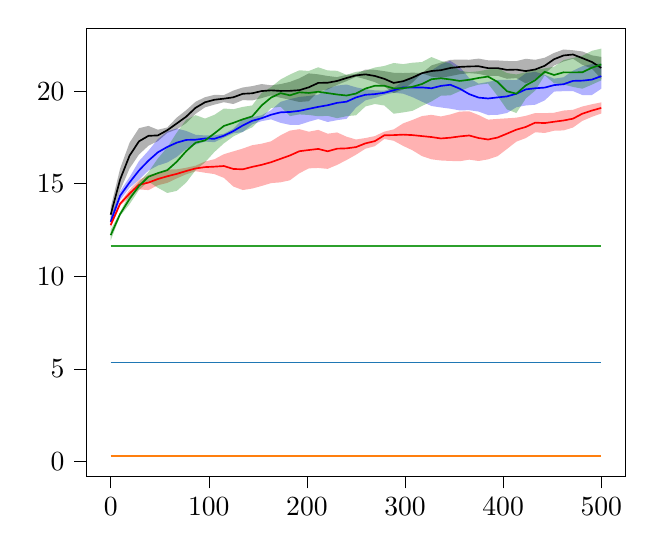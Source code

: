 % This file was created by tikzplotlib v0.9.6.
\begin{tikzpicture}

\definecolor{color0}{rgb}{0.122,0.467,0.706}
\definecolor{color1}{rgb}{1,0.498,0.055}
\definecolor{color2}{rgb}{0.173,0.627,0.173}

\begin{axis}[
tick align=outside,
tick pos=left,
x grid style={white!69.02!black},
xmin=-25, xmax=525,
xtick style={color=black},
y grid style={white!69.02!black},
ymin=-0.801, ymax=23.392,
ytick style={color=black}
]
\path [fill=blue, fill opacity=0.3]
(axis cs:0,13.161)
--(axis cs:0,12.724)
--(axis cs:9.615,14.119)
--(axis cs:19.231,14.779)
--(axis cs:28.846,15.212)
--(axis cs:38.462,15.708)
--(axis cs:48.077,15.982)
--(axis cs:57.692,16.148)
--(axis cs:67.308,16.448)
--(axis cs:76.923,16.875)
--(axis cs:86.538,17.116)
--(axis cs:96.154,17.275)
--(axis cs:105.769,17.242)
--(axis cs:115.385,17.489)
--(axis cs:125,17.721)
--(axis cs:134.615,17.787)
--(axis cs:144.231,18.207)
--(axis cs:153.846,18.378)
--(axis cs:163.462,18.473)
--(axis cs:173.077,18.287)
--(axis cs:182.692,18.178)
--(axis cs:192.308,18.182)
--(axis cs:201.923,18.348)
--(axis cs:211.538,18.491)
--(axis cs:221.154,18.332)
--(axis cs:230.769,18.431)
--(axis cs:240.385,18.501)
--(axis cs:250,19.108)
--(axis cs:259.615,19.5)
--(axis cs:269.231,19.633)
--(axis cs:278.846,19.797)
--(axis cs:288.462,19.91)
--(axis cs:298.077,19.86)
--(axis cs:307.692,19.671)
--(axis cs:317.308,19.429)
--(axis cs:326.923,19.195)
--(axis cs:336.538,19.117)
--(axis cs:346.154,19.049)
--(axis cs:355.769,18.958)
--(axis cs:365.385,18.97)
--(axis cs:375,18.894)
--(axis cs:384.615,18.707)
--(axis cs:394.231,18.717)
--(axis cs:403.846,18.816)
--(axis cs:413.462,19.128)
--(axis cs:423.077,19.224)
--(axis cs:432.692,19.264)
--(axis cs:442.308,19.496)
--(axis cs:451.923,19.974)
--(axis cs:461.538,19.995)
--(axis cs:471.154,20.001)
--(axis cs:480.769,19.787)
--(axis cs:490.385,19.783)
--(axis cs:500,20.127)
--(axis cs:500,21.487)
--(axis cs:500,21.487)
--(axis cs:490.385,21.452)
--(axis cs:480.769,21.34)
--(axis cs:471.154,21.099)
--(axis cs:461.538,20.745)
--(axis cs:451.923,20.671)
--(axis cs:442.308,20.879)
--(axis cs:432.692,21.04)
--(axis cs:423.077,20.96)
--(axis cs:413.462,20.586)
--(axis cs:403.846,20.607)
--(axis cs:394.231,20.599)
--(axis cs:384.615,20.494)
--(axis cs:375,20.402)
--(axis cs:365.385,20.702)
--(axis cs:355.769,21.302)
--(axis cs:346.154,21.632)
--(axis cs:336.538,21.442)
--(axis cs:326.923,21.112)
--(axis cs:317.308,20.963)
--(axis cs:307.692,20.7)
--(axis cs:298.077,20.536)
--(axis cs:288.462,20.178)
--(axis cs:278.846,20.022)
--(axis cs:269.231,20.04)
--(axis cs:259.615,20.101)
--(axis cs:250,20.203)
--(axis cs:240.385,20.355)
--(axis cs:230.769,20.296)
--(axis cs:221.154,20.14)
--(axis cs:211.538,19.805)
--(axis cs:201.923,19.736)
--(axis cs:192.308,19.684)
--(axis cs:182.692,19.569)
--(axis cs:173.077,19.419)
--(axis cs:163.462,18.974)
--(axis cs:153.846,18.693)
--(axis cs:144.231,18.584)
--(axis cs:134.615,18.5)
--(axis cs:125,17.961)
--(axis cs:115.385,17.698)
--(axis cs:105.769,17.612)
--(axis cs:96.154,17.608)
--(axis cs:86.538,17.641)
--(axis cs:76.923,17.85)
--(axis cs:67.308,17.983)
--(axis cs:57.692,17.824)
--(axis cs:48.077,17.409)
--(axis cs:38.462,16.782)
--(axis cs:28.846,16.22)
--(axis cs:19.231,15.359)
--(axis cs:9.615,14.589)
--(axis cs:0,13.161)
--cycle;

\path [fill=black, fill opacity=0.3]
(axis cs:0,13.716)
--(axis cs:0,12.942)
--(axis cs:9.615,14.639)
--(axis cs:19.231,15.822)
--(axis cs:28.846,16.578)
--(axis cs:38.462,17.05)
--(axis cs:48.077,17.301)
--(axis cs:57.692,17.742)
--(axis cs:67.308,17.937)
--(axis cs:76.923,18.267)
--(axis cs:86.538,18.774)
--(axis cs:96.154,19.123)
--(axis cs:105.769,19.27)
--(axis cs:115.385,19.4)
--(axis cs:125,19.302)
--(axis cs:134.615,19.512)
--(axis cs:144.231,19.495)
--(axis cs:153.846,19.621)
--(axis cs:163.462,19.767)
--(axis cs:173.077,19.639)
--(axis cs:182.692,19.532)
--(axis cs:192.308,19.411)
--(axis cs:201.923,19.453)
--(axis cs:211.538,19.978)
--(axis cs:221.154,20.086)
--(axis cs:230.769,20.337)
--(axis cs:240.385,20.535)
--(axis cs:250,20.774)
--(axis cs:259.615,20.642)
--(axis cs:269.231,20.482)
--(axis cs:278.846,20.248)
--(axis cs:288.462,19.89)
--(axis cs:298.077,20.09)
--(axis cs:307.692,20.465)
--(axis cs:317.308,20.961)
--(axis cs:326.923,20.782)
--(axis cs:336.538,20.714)
--(axis cs:346.154,20.806)
--(axis cs:355.769,20.91)
--(axis cs:365.385,20.968)
--(axis cs:375,20.928)
--(axis cs:384.615,20.816)
--(axis cs:394.231,20.827)
--(axis cs:403.846,20.664)
--(axis cs:413.462,20.701)
--(axis cs:423.077,20.414)
--(axis cs:432.692,20.644)
--(axis cs:442.308,20.928)
--(axis cs:451.923,21.382)
--(axis cs:461.538,21.597)
--(axis cs:471.154,21.745)
--(axis cs:480.769,21.416)
--(axis cs:490.385,21.213)
--(axis cs:500,20.659)
--(axis cs:500,21.845)
--(axis cs:500,21.845)
--(axis cs:490.385,21.93)
--(axis cs:480.769,22.137)
--(axis cs:471.154,22.203)
--(axis cs:461.538,22.244)
--(axis cs:451.923,22.059)
--(axis cs:442.308,21.8)
--(axis cs:432.692,21.688)
--(axis cs:423.077,21.744)
--(axis cs:413.462,21.616)
--(axis cs:403.846,21.624)
--(axis cs:394.231,21.655)
--(axis cs:384.615,21.661)
--(axis cs:375,21.752)
--(axis cs:365.385,21.689)
--(axis cs:355.769,21.699)
--(axis cs:346.154,21.686)
--(axis cs:336.538,21.54)
--(axis cs:326.923,21.383)
--(axis cs:317.308,20.973)
--(axis cs:307.692,20.994)
--(axis cs:298.077,20.974)
--(axis cs:288.462,20.989)
--(axis cs:278.846,21.075)
--(axis cs:269.231,21.15)
--(axis cs:259.615,21.164)
--(axis cs:250,20.919)
--(axis cs:240.385,20.877)
--(axis cs:230.769,20.752)
--(axis cs:221.154,20.814)
--(axis cs:211.538,20.904)
--(axis cs:201.923,20.955)
--(axis cs:192.308,20.688)
--(axis cs:182.692,20.495)
--(axis cs:173.077,20.376)
--(axis cs:163.462,20.312)
--(axis cs:153.846,20.38)
--(axis cs:144.231,20.267)
--(axis cs:134.615,20.193)
--(axis cs:125,20.027)
--(axis cs:115.385,19.782)
--(axis cs:105.769,19.796)
--(axis cs:96.154,19.67)
--(axis cs:86.538,19.424)
--(axis cs:76.923,18.969)
--(axis cs:67.308,18.567)
--(axis cs:57.692,18.035)
--(axis cs:48.077,17.915)
--(axis cs:38.462,18.12)
--(axis cs:28.846,17.998)
--(axis cs:19.231,17.215)
--(axis cs:9.615,15.82)
--(axis cs:0,13.716)
--cycle;

\path [fill=red, fill opacity=0.3]
(axis cs:0,12.906)
--(axis cs:0,12.633)
--(axis cs:9.615,13.829)
--(axis cs:19.231,14.272)
--(axis cs:28.846,14.696)
--(axis cs:38.462,14.656)
--(axis cs:48.077,14.921)
--(axis cs:57.692,15.043)
--(axis cs:67.308,15.288)
--(axis cs:76.923,15.509)
--(axis cs:86.538,15.677)
--(axis cs:96.154,15.593)
--(axis cs:105.769,15.52)
--(axis cs:115.385,15.317)
--(axis cs:125,14.85)
--(axis cs:134.615,14.66)
--(axis cs:144.231,14.74)
--(axis cs:153.846,14.88)
--(axis cs:163.462,15.034)
--(axis cs:173.077,15.075)
--(axis cs:182.692,15.187)
--(axis cs:192.308,15.565)
--(axis cs:201.923,15.83)
--(axis cs:211.538,15.852)
--(axis cs:221.154,15.803)
--(axis cs:230.769,16.017)
--(axis cs:240.385,16.28)
--(axis cs:250,16.565)
--(axis cs:259.615,16.89)
--(axis cs:269.231,17.027)
--(axis cs:278.846,17.415)
--(axis cs:288.462,17.319)
--(axis cs:298.077,17.042)
--(axis cs:307.692,16.802)
--(axis cs:317.308,16.489)
--(axis cs:326.923,16.32)
--(axis cs:336.538,16.255)
--(axis cs:346.154,16.23)
--(axis cs:355.769,16.215)
--(axis cs:365.385,16.3)
--(axis cs:375,16.227)
--(axis cs:384.615,16.315)
--(axis cs:394.231,16.483)
--(axis cs:403.846,16.874)
--(axis cs:413.462,17.271)
--(axis cs:423.077,17.464)
--(axis cs:432.692,17.779)
--(axis cs:442.308,17.739)
--(axis cs:451.923,17.86)
--(axis cs:461.538,17.877)
--(axis cs:471.154,18.032)
--(axis cs:480.769,18.393)
--(axis cs:490.385,18.608)
--(axis cs:500,18.791)
--(axis cs:500,19.391)
--(axis cs:500,19.391)
--(axis cs:490.385,19.288)
--(axis cs:480.769,19.169)
--(axis cs:471.154,18.989)
--(axis cs:461.538,18.949)
--(axis cs:451.923,18.831)
--(axis cs:442.308,18.808)
--(axis cs:432.692,18.814)
--(axis cs:423.077,18.664)
--(axis cs:413.462,18.565)
--(axis cs:403.846,18.53)
--(axis cs:394.231,18.498)
--(axis cs:384.615,18.459)
--(axis cs:375,18.706)
--(axis cs:365.385,18.907)
--(axis cs:355.769,18.894)
--(axis cs:346.154,18.738)
--(axis cs:336.538,18.63)
--(axis cs:326.923,18.719)
--(axis cs:317.308,18.652)
--(axis cs:307.692,18.445)
--(axis cs:298.077,18.256)
--(axis cs:288.462,17.932)
--(axis cs:278.846,17.812)
--(axis cs:269.231,17.571)
--(axis cs:259.615,17.466)
--(axis cs:250,17.388)
--(axis cs:240.385,17.538)
--(axis cs:230.769,17.768)
--(axis cs:221.154,17.7)
--(axis cs:211.538,17.906)
--(axis cs:201.923,17.809)
--(axis cs:192.308,17.945)
--(axis cs:182.692,17.866)
--(axis cs:173.077,17.611)
--(axis cs:163.462,17.29)
--(axis cs:153.846,17.16)
--(axis cs:144.231,17.08)
--(axis cs:134.615,16.897)
--(axis cs:125,16.746)
--(axis cs:115.385,16.595)
--(axis cs:105.769,16.324)
--(axis cs:96.154,16.2)
--(axis cs:86.538,15.974)
--(axis cs:76.923,15.862)
--(axis cs:67.308,15.775)
--(axis cs:57.692,15.764)
--(axis cs:48.077,15.589)
--(axis cs:38.462,15.468)
--(axis cs:28.846,15.196)
--(axis cs:19.231,14.677)
--(axis cs:9.615,14.008)
--(axis cs:0,12.906)
--cycle;

\path [fill=green!50!black, fill opacity=0.3]
(axis cs:0,12.517)
--(axis cs:0,11.938)
--(axis cs:9.615,13.262)
--(axis cs:19.231,13.891)
--(axis cs:28.846,14.663)
--(axis cs:38.462,15.123)
--(axis cs:48.077,14.783)
--(axis cs:57.692,14.501)
--(axis cs:67.308,14.615)
--(axis cs:76.923,15.061)
--(axis cs:86.538,15.732)
--(axis cs:96.154,16.157)
--(axis cs:105.769,16.716)
--(axis cs:115.385,17.179)
--(axis cs:125,17.552)
--(axis cs:134.615,17.804)
--(axis cs:144.231,18.045)
--(axis cs:153.846,18.548)
--(axis cs:163.462,19.085)
--(axis cs:173.077,19.155)
--(axis cs:182.692,18.649)
--(axis cs:192.308,18.742)
--(axis cs:201.923,18.712)
--(axis cs:211.538,18.643)
--(axis cs:221.154,18.664)
--(axis cs:230.769,18.538)
--(axis cs:240.385,18.647)
--(axis cs:250,18.693)
--(axis cs:259.615,19.17)
--(axis cs:269.231,19.302)
--(axis cs:278.846,19.222)
--(axis cs:288.462,18.777)
--(axis cs:298.077,18.849)
--(axis cs:307.692,18.935)
--(axis cs:317.308,19.198)
--(axis cs:326.923,19.442)
--(axis cs:336.538,19.751)
--(axis cs:346.154,19.768)
--(axis cs:355.769,19.994)
--(axis cs:365.385,20.201)
--(axis cs:375,20.346)
--(axis cs:384.615,20.402)
--(axis cs:394.231,19.74)
--(axis cs:403.846,19.011)
--(axis cs:413.462,18.816)
--(axis cs:423.077,19.599)
--(axis cs:432.692,20.029)
--(axis cs:442.308,20.854)
--(axis cs:451.923,20.421)
--(axis cs:461.538,20.356)
--(axis cs:471.154,20.224)
--(axis cs:480.769,20.129)
--(axis cs:490.385,20.347)
--(axis cs:500,20.581)
--(axis cs:500,22.293)
--(axis cs:500,22.293)
--(axis cs:490.385,22.171)
--(axis cs:480.769,21.903)
--(axis cs:471.154,21.789)
--(axis cs:461.538,21.669)
--(axis cs:451.923,21.315)
--(axis cs:442.308,21.224)
--(axis cs:432.692,21.147)
--(axis cs:423.077,21.015)
--(axis cs:413.462,20.898)
--(axis cs:403.846,20.973)
--(axis cs:394.231,21.252)
--(axis cs:384.615,21.165)
--(axis cs:375,21.069)
--(axis cs:365.385,21.02)
--(axis cs:355.769,21.1)
--(axis cs:346.154,21.489)
--(axis cs:336.538,21.63)
--(axis cs:326.923,21.837)
--(axis cs:317.308,21.568)
--(axis cs:307.692,21.53)
--(axis cs:298.077,21.456)
--(axis cs:288.462,21.516)
--(axis cs:278.846,21.355)
--(axis cs:269.231,21.271)
--(axis cs:259.615,21.099)
--(axis cs:250,21.037)
--(axis cs:240.385,20.875)
--(axis cs:230.769,21.094)
--(axis cs:221.154,21.115)
--(axis cs:211.538,21.285)
--(axis cs:201.923,21.086)
--(axis cs:192.308,21.123)
--(axis cs:182.692,20.893)
--(axis cs:173.077,20.624)
--(axis cs:163.462,20.211)
--(axis cs:153.846,19.901)
--(axis cs:144.231,19.225)
--(axis cs:134.615,19.146)
--(axis cs:125,19.018)
--(axis cs:115.385,19.059)
--(axis cs:105.769,18.72)
--(axis cs:96.154,18.517)
--(axis cs:86.538,18.703)
--(axis cs:76.923,18.451)
--(axis cs:67.308,17.757)
--(axis cs:57.692,16.96)
--(axis cs:48.077,16.363)
--(axis cs:38.462,15.63)
--(axis cs:28.846,15.091)
--(axis cs:19.231,14.474)
--(axis cs:9.615,13.466)
--(axis cs:0,12.517)
--cycle;

\addplot [semithick, blue]
table {%
0 12.943
9.615 14.354
19.231 15.069
28.846 15.716
38.462 16.245
48.077 16.696
57.692 16.986
67.308 17.216
76.923 17.363
86.538 17.378
96.154 17.441
105.769 17.427
115.385 17.593
125 17.841
134.615 18.144
144.231 18.396
153.846 18.535
163.462 18.724
173.077 18.853
182.692 18.873
192.308 18.933
201.923 19.042
211.538 19.148
221.154 19.236
230.769 19.364
240.385 19.428
250 19.656
259.615 19.801
269.231 19.837
278.846 19.909
288.462 20.044
298.077 20.198
307.692 20.185
317.308 20.196
326.923 20.153
336.538 20.28
346.154 20.341
355.769 20.13
365.385 19.836
375 19.648
384.615 19.601
394.231 19.658
403.846 19.712
413.462 19.857
423.077 20.092
432.692 20.152
442.308 20.188
451.923 20.322
461.538 20.37
471.154 20.55
480.769 20.563
490.385 20.618
500 20.807
};
\addplot [semithick, black]
table {%
0 13.329
9.615 15.229
19.231 16.518
28.846 17.288
38.462 17.585
48.077 17.608
57.692 17.888
67.308 18.252
76.923 18.618
86.538 19.099
96.154 19.397
105.769 19.533
115.385 19.591
125 19.665
134.615 19.853
144.231 19.881
153.846 20.001
163.462 20.04
173.077 20.008
182.692 20.013
192.308 20.049
201.923 20.204
211.538 20.441
221.154 20.45
230.769 20.545
240.385 20.706
250 20.846
259.615 20.903
269.231 20.816
278.846 20.661
288.462 20.44
298.077 20.532
307.692 20.729
317.308 20.967
326.923 21.083
336.538 21.127
346.154 21.246
355.769 21.304
365.385 21.329
375 21.34
384.615 21.238
394.231 21.241
403.846 21.144
413.462 21.159
423.077 21.079
432.692 21.166
442.308 21.364
451.923 21.72
461.538 21.921
471.154 21.974
480.769 21.777
490.385 21.571
500 21.252
};
\addplot [semithick, red]
table {%
0 12.77
9.615 13.918
19.231 14.474
28.846 14.946
38.462 15.062
48.077 15.255
57.692 15.403
67.308 15.532
76.923 15.686
86.538 15.825
96.154 15.897
105.769 15.922
115.385 15.956
125 15.798
134.615 15.778
144.231 15.91
153.846 16.02
163.462 16.162
173.077 16.343
182.692 16.526
192.308 16.755
201.923 16.819
211.538 16.879
221.154 16.751
230.769 16.892
240.385 16.909
250 16.977
259.615 17.178
269.231 17.299
278.846 17.613
288.462 17.625
298.077 17.649
307.692 17.624
317.308 17.571
326.923 17.52
336.538 17.443
346.154 17.484
355.769 17.555
365.385 17.604
375 17.466
384.615 17.387
394.231 17.491
403.846 17.702
413.462 17.918
423.077 18.064
432.692 18.297
442.308 18.273
451.923 18.346
461.538 18.413
471.154 18.511
480.769 18.781
490.385 18.948
500 19.091
};
\addplot [semithick, green!50!black]
table {%
0 12.227
9.615 13.364
19.231 14.182
28.846 14.877
38.462 15.376
48.077 15.573
57.692 15.731
67.308 16.186
76.923 16.756
86.538 17.217
96.154 17.337
105.769 17.718
115.385 18.119
125 18.285
134.615 18.475
144.231 18.635
153.846 19.224
163.462 19.648
173.077 19.889
182.692 19.771
192.308 19.933
201.923 19.899
211.538 19.964
221.154 19.889
230.769 19.816
240.385 19.761
250 19.865
259.615 20.135
269.231 20.286
278.846 20.289
288.462 20.146
298.077 20.152
307.692 20.233
317.308 20.383
326.923 20.639
336.538 20.691
346.154 20.628
355.769 20.547
365.385 20.61
375 20.708
384.615 20.783
394.231 20.496
403.846 19.992
413.462 19.857
423.077 20.307
432.692 20.588
442.308 21.039
451.923 20.868
461.538 21.012
471.154 21.007
480.769 21.016
490.385 21.259
500 21.437
};
\addplot [semithick, color0]
table {%
0 5.35
9.615 5.35
19.231 5.35
28.846 5.35
38.462 5.35
48.077 5.35
57.692 5.35
67.308 5.35
76.923 5.35
86.538 5.35
96.154 5.35
105.769 5.35
115.385 5.35
125 5.35
134.615 5.35
144.231 5.35
153.846 5.35
163.462 5.35
173.077 5.35
182.692 5.35
192.308 5.35
201.923 5.35
211.538 5.35
221.154 5.35
230.769 5.35
240.385 5.35
250 5.35
259.615 5.35
269.231 5.35
278.846 5.35
288.462 5.35
298.077 5.35
307.692 5.35
317.308 5.35
326.923 5.35
336.538 5.35
346.154 5.35
355.769 5.35
365.385 5.35
375 5.35
384.615 5.35
394.231 5.35
403.846 5.35
413.462 5.35
423.077 5.35
432.692 5.35
442.308 5.35
451.923 5.35
461.538 5.35
471.154 5.35
480.769 5.35
490.385 5.35
500 5.35
};
\addplot [semithick, color1]
table {%
0 0.299
9.615 0.299
19.231 0.299
28.846 0.299
38.462 0.299
48.077 0.299
57.692 0.299
67.308 0.299
76.923 0.299
86.538 0.299
96.154 0.299
105.769 0.299
115.385 0.299
125 0.299
134.615 0.299
144.231 0.299
153.846 0.299
163.462 0.299
173.077 0.299
182.692 0.299
192.308 0.299
201.923 0.299
211.538 0.299
221.154 0.299
230.769 0.299
240.385 0.299
250 0.299
259.615 0.299
269.231 0.299
278.846 0.299
288.462 0.299
298.077 0.299
307.692 0.299
317.308 0.299
326.923 0.299
336.538 0.299
346.154 0.299
355.769 0.299
365.385 0.299
375 0.299
384.615 0.299
394.231 0.299
403.846 0.299
413.462 0.299
423.077 0.299
432.692 0.299
442.308 0.299
451.923 0.299
461.538 0.299
471.154 0.299
480.769 0.299
490.385 0.299
500 0.299
};
\addplot [semithick, color2]
table {%
0 11.656
9.615 11.656
19.231 11.656
28.846 11.656
38.462 11.656
48.077 11.656
57.692 11.656
67.308 11.656
76.923 11.656
86.538 11.656
96.154 11.656
105.769 11.656
115.385 11.656
125 11.656
134.615 11.656
144.231 11.656
153.846 11.656
163.462 11.656
173.077 11.656
182.692 11.656
192.308 11.656
201.923 11.656
211.538 11.656
221.154 11.656
230.769 11.656
240.385 11.656
250 11.656
259.615 11.656
269.231 11.656
278.846 11.656
288.462 11.656
298.077 11.656
307.692 11.656
317.308 11.656
326.923 11.656
336.538 11.656
346.154 11.656
355.769 11.656
365.385 11.656
375 11.656
384.615 11.656
394.231 11.656
403.846 11.656
413.462 11.656
423.077 11.656
432.692 11.656
442.308 11.656
451.923 11.656
461.538 11.656
471.154 11.656
480.769 11.656
490.385 11.656
500 11.656
};
\end{axis}

\end{tikzpicture}
